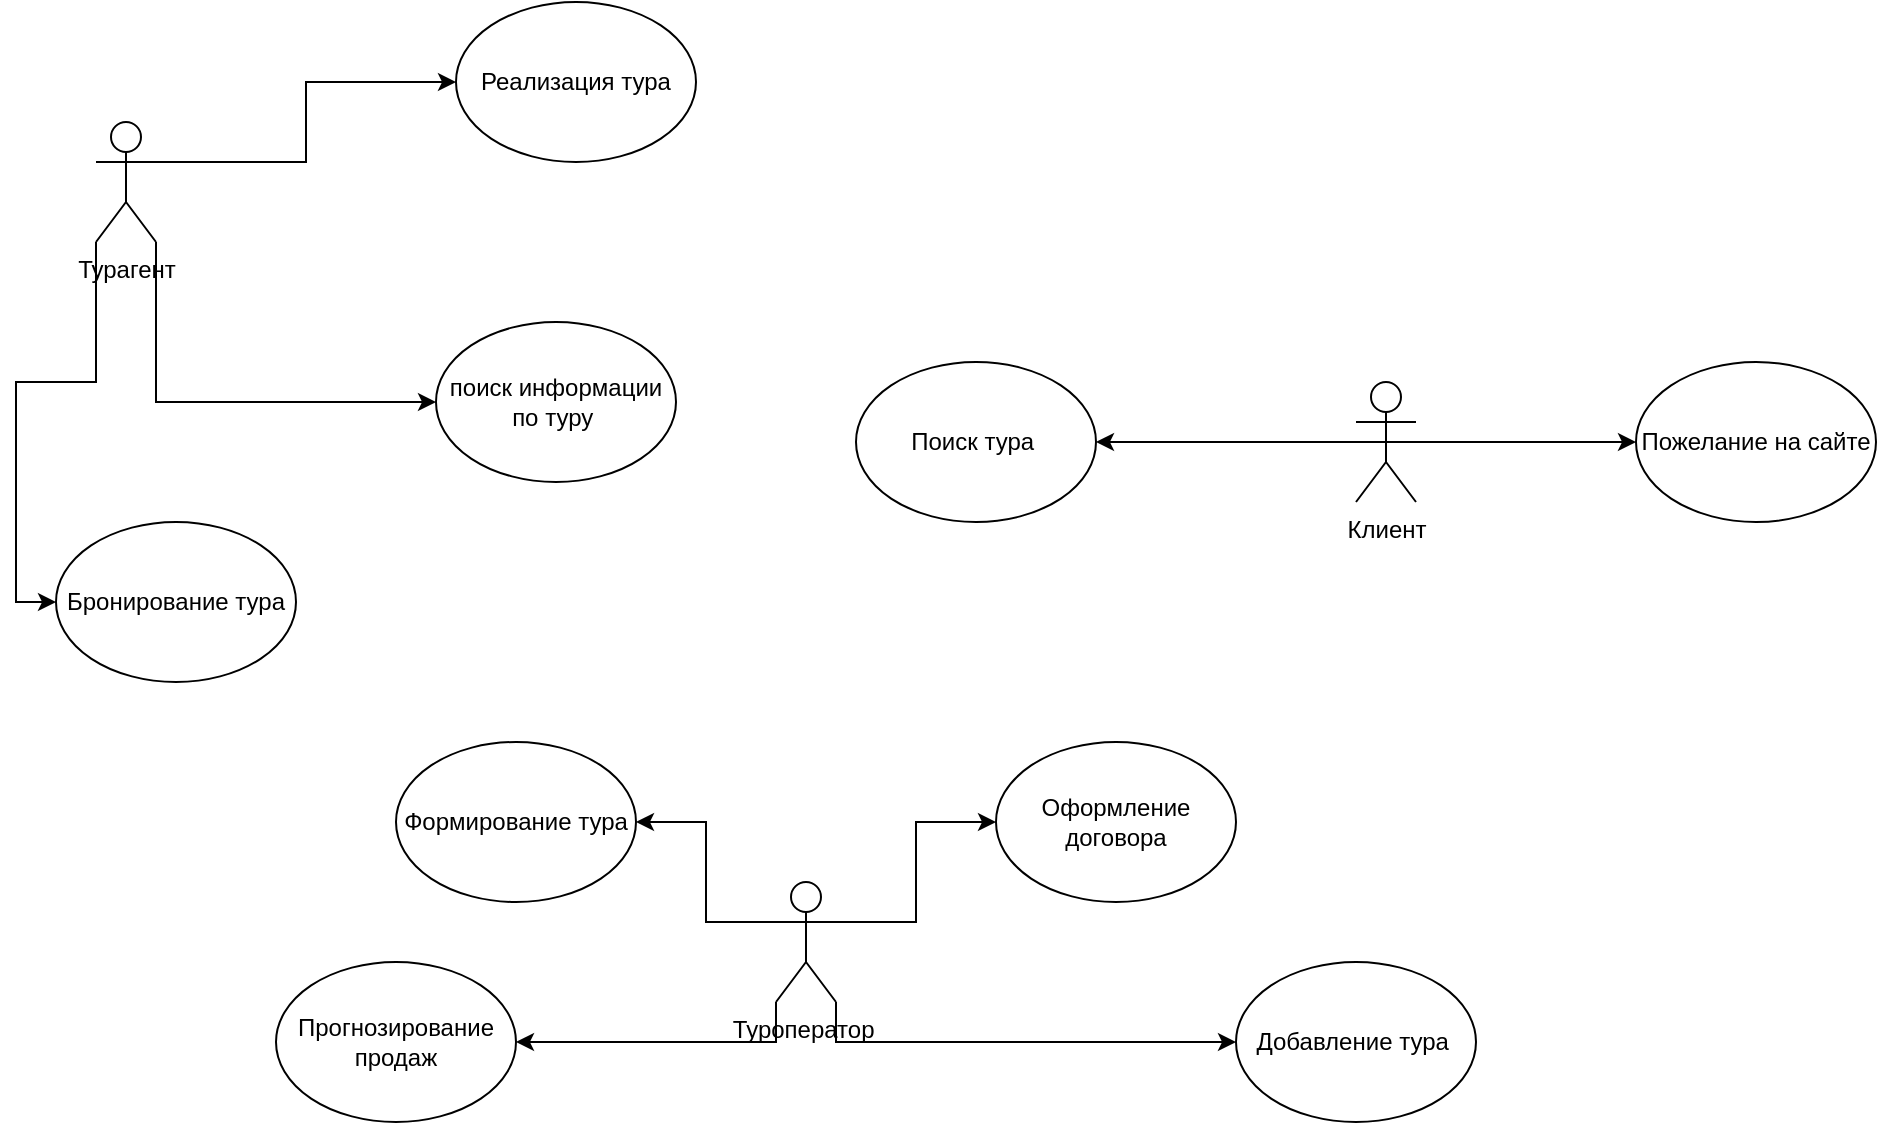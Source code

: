 <mxfile version="21.8.0" type="google">
  <diagram name="Страница — 1" id="dgtlqwbiA9WdouHoPiI3">
    <mxGraphModel grid="1" page="1" gridSize="10" guides="1" tooltips="1" connect="1" arrows="1" fold="1" pageScale="1" pageWidth="827" pageHeight="1169" math="0" shadow="0">
      <root>
        <mxCell id="0" />
        <mxCell id="1" parent="0" />
        <mxCell id="-Mc_ZyiGGu7og0DkpCx9-21" style="edgeStyle=orthogonalEdgeStyle;rounded=0;orthogonalLoop=1;jettySize=auto;html=1;exitX=0.5;exitY=0.5;exitDx=0;exitDy=0;exitPerimeter=0;" edge="1" parent="1" source="-Mc_ZyiGGu7og0DkpCx9-1" target="-Mc_ZyiGGu7og0DkpCx9-9">
          <mxGeometry relative="1" as="geometry" />
        </mxCell>
        <mxCell id="-Mc_ZyiGGu7og0DkpCx9-45" style="edgeStyle=orthogonalEdgeStyle;rounded=0;orthogonalLoop=1;jettySize=auto;html=1;exitX=0.5;exitY=0.5;exitDx=0;exitDy=0;exitPerimeter=0;entryX=0;entryY=0.5;entryDx=0;entryDy=0;" edge="1" parent="1" source="-Mc_ZyiGGu7og0DkpCx9-1" target="-Mc_ZyiGGu7og0DkpCx9-12">
          <mxGeometry relative="1" as="geometry" />
        </mxCell>
        <mxCell id="-Mc_ZyiGGu7og0DkpCx9-1" value="Клиент&lt;br&gt;" style="shape=umlActor;verticalLabelPosition=bottom;verticalAlign=top;html=1;outlineConnect=0;" vertex="1" parent="1">
          <mxGeometry x="710" y="150" width="30" height="60" as="geometry" />
        </mxCell>
        <mxCell id="-Mc_ZyiGGu7og0DkpCx9-33" style="edgeStyle=orthogonalEdgeStyle;rounded=0;orthogonalLoop=1;jettySize=auto;html=1;exitX=1;exitY=0.333;exitDx=0;exitDy=0;exitPerimeter=0;entryX=0;entryY=0.5;entryDx=0;entryDy=0;" edge="1" parent="1" source="-Mc_ZyiGGu7og0DkpCx9-2" target="-Mc_ZyiGGu7og0DkpCx9-16">
          <mxGeometry relative="1" as="geometry" />
        </mxCell>
        <mxCell id="-Mc_ZyiGGu7og0DkpCx9-35" style="edgeStyle=orthogonalEdgeStyle;rounded=0;orthogonalLoop=1;jettySize=auto;html=1;exitX=0;exitY=1;exitDx=0;exitDy=0;exitPerimeter=0;entryX=0;entryY=0.5;entryDx=0;entryDy=0;" edge="1" parent="1" source="-Mc_ZyiGGu7og0DkpCx9-2" target="-Mc_ZyiGGu7og0DkpCx9-11">
          <mxGeometry relative="1" as="geometry" />
        </mxCell>
        <mxCell id="-Mc_ZyiGGu7og0DkpCx9-46" style="edgeStyle=orthogonalEdgeStyle;rounded=0;orthogonalLoop=1;jettySize=auto;html=1;exitX=1;exitY=1;exitDx=0;exitDy=0;exitPerimeter=0;entryX=0;entryY=0.5;entryDx=0;entryDy=0;" edge="1" parent="1" source="-Mc_ZyiGGu7og0DkpCx9-2" target="-Mc_ZyiGGu7og0DkpCx9-10">
          <mxGeometry relative="1" as="geometry" />
        </mxCell>
        <mxCell id="-Mc_ZyiGGu7og0DkpCx9-2" value="Турагент&lt;br&gt;" style="shape=umlActor;verticalLabelPosition=bottom;verticalAlign=top;html=1;outlineConnect=0;" vertex="1" parent="1">
          <mxGeometry x="80" y="20" width="30" height="60" as="geometry" />
        </mxCell>
        <mxCell id="A-Pct-9b7qqk5ecnHTXt-1" style="edgeStyle=orthogonalEdgeStyle;rounded=0;orthogonalLoop=1;jettySize=auto;html=1;exitX=1;exitY=1;exitDx=0;exitDy=0;exitPerimeter=0;entryX=0;entryY=0.5;entryDx=0;entryDy=0;" edge="1" parent="1" source="-Mc_ZyiGGu7og0DkpCx9-3" target="-Mc_ZyiGGu7og0DkpCx9-14">
          <mxGeometry relative="1" as="geometry" />
        </mxCell>
        <mxCell id="A-Pct-9b7qqk5ecnHTXt-2" style="edgeStyle=orthogonalEdgeStyle;rounded=0;orthogonalLoop=1;jettySize=auto;html=1;exitX=0;exitY=1;exitDx=0;exitDy=0;exitPerimeter=0;entryX=1;entryY=0.5;entryDx=0;entryDy=0;" edge="1" parent="1" source="-Mc_ZyiGGu7og0DkpCx9-3" target="-Mc_ZyiGGu7og0DkpCx9-15">
          <mxGeometry relative="1" as="geometry" />
        </mxCell>
        <mxCell id="A-Pct-9b7qqk5ecnHTXt-4" style="edgeStyle=orthogonalEdgeStyle;rounded=0;orthogonalLoop=1;jettySize=auto;html=1;exitX=1;exitY=0.333;exitDx=0;exitDy=0;exitPerimeter=0;entryX=0;entryY=0.5;entryDx=0;entryDy=0;" edge="1" parent="1" source="-Mc_ZyiGGu7og0DkpCx9-3" target="-Mc_ZyiGGu7og0DkpCx9-18">
          <mxGeometry relative="1" as="geometry" />
        </mxCell>
        <mxCell id="A-Pct-9b7qqk5ecnHTXt-5" style="edgeStyle=orthogonalEdgeStyle;rounded=0;orthogonalLoop=1;jettySize=auto;html=1;exitX=0;exitY=0.333;exitDx=0;exitDy=0;exitPerimeter=0;entryX=1;entryY=0.5;entryDx=0;entryDy=0;" edge="1" parent="1" source="-Mc_ZyiGGu7og0DkpCx9-3" target="-Mc_ZyiGGu7og0DkpCx9-13">
          <mxGeometry relative="1" as="geometry" />
        </mxCell>
        <mxCell id="-Mc_ZyiGGu7og0DkpCx9-3" value="Туроператор&amp;nbsp;" style="shape=umlActor;verticalLabelPosition=bottom;verticalAlign=top;html=1;outlineConnect=0;" vertex="1" parent="1">
          <mxGeometry x="420" y="400" width="30" height="60" as="geometry" />
        </mxCell>
        <mxCell id="-Mc_ZyiGGu7og0DkpCx9-9" value="Поиск тура&amp;nbsp;&lt;br&gt;" style="ellipse;whiteSpace=wrap;html=1;" vertex="1" parent="1">
          <mxGeometry x="460" y="140" width="120" height="80" as="geometry" />
        </mxCell>
        <mxCell id="-Mc_ZyiGGu7og0DkpCx9-10" value="поиск информации по туру&amp;nbsp;" style="ellipse;whiteSpace=wrap;html=1;" vertex="1" parent="1">
          <mxGeometry x="250" y="120" width="120" height="80" as="geometry" />
        </mxCell>
        <mxCell id="-Mc_ZyiGGu7og0DkpCx9-11" value="Бронирование тура" style="ellipse;whiteSpace=wrap;html=1;" vertex="1" parent="1">
          <mxGeometry x="60" y="220" width="120" height="80" as="geometry" />
        </mxCell>
        <mxCell id="-Mc_ZyiGGu7og0DkpCx9-12" value="Пожелание на сайте" style="ellipse;whiteSpace=wrap;html=1;" vertex="1" parent="1">
          <mxGeometry x="850" y="140" width="120" height="80" as="geometry" />
        </mxCell>
        <mxCell id="-Mc_ZyiGGu7og0DkpCx9-13" value="Формирование тура" style="ellipse;whiteSpace=wrap;html=1;" vertex="1" parent="1">
          <mxGeometry x="230" y="330" width="120" height="80" as="geometry" />
        </mxCell>
        <mxCell id="-Mc_ZyiGGu7og0DkpCx9-14" value="Добавление тура&amp;nbsp;" style="ellipse;whiteSpace=wrap;html=1;" vertex="1" parent="1">
          <mxGeometry x="650" y="440" width="120" height="80" as="geometry" />
        </mxCell>
        <mxCell id="-Mc_ZyiGGu7og0DkpCx9-15" value="Прогнозирование продаж" style="ellipse;whiteSpace=wrap;html=1;" vertex="1" parent="1">
          <mxGeometry x="170" y="440" width="120" height="80" as="geometry" />
        </mxCell>
        <mxCell id="-Mc_ZyiGGu7og0DkpCx9-16" value="Реализация тура" style="ellipse;whiteSpace=wrap;html=1;" vertex="1" parent="1">
          <mxGeometry x="260" y="-40" width="120" height="80" as="geometry" />
        </mxCell>
        <mxCell id="-Mc_ZyiGGu7og0DkpCx9-18" value="Оформление договора&lt;br&gt;" style="ellipse;whiteSpace=wrap;html=1;" vertex="1" parent="1">
          <mxGeometry x="530" y="330" width="120" height="80" as="geometry" />
        </mxCell>
      </root>
    </mxGraphModel>
  </diagram>
</mxfile>
